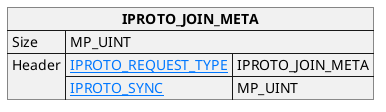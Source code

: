 @startuml

skinparam {
    HyperlinkColor #0077FF
    FontColor #313131
    BorderColor #313131
    BackgroundColor transparent
}

json "**IPROTO_JOIN_META**" as join_meta_request {
    "Size": "MP_UINT",
    "Header": {
      "[[https://tarantool.io/en/doc/latest/reference/internals/iproto/keys IPROTO_REQUEST_TYPE]]": "IPROTO_JOIN_META",
      "[[https://tarantool.io/en/doc/latest/reference/internals/iproto/keys IPROTO_SYNC]]": "MP_UINT"
    }
}

@enduml
